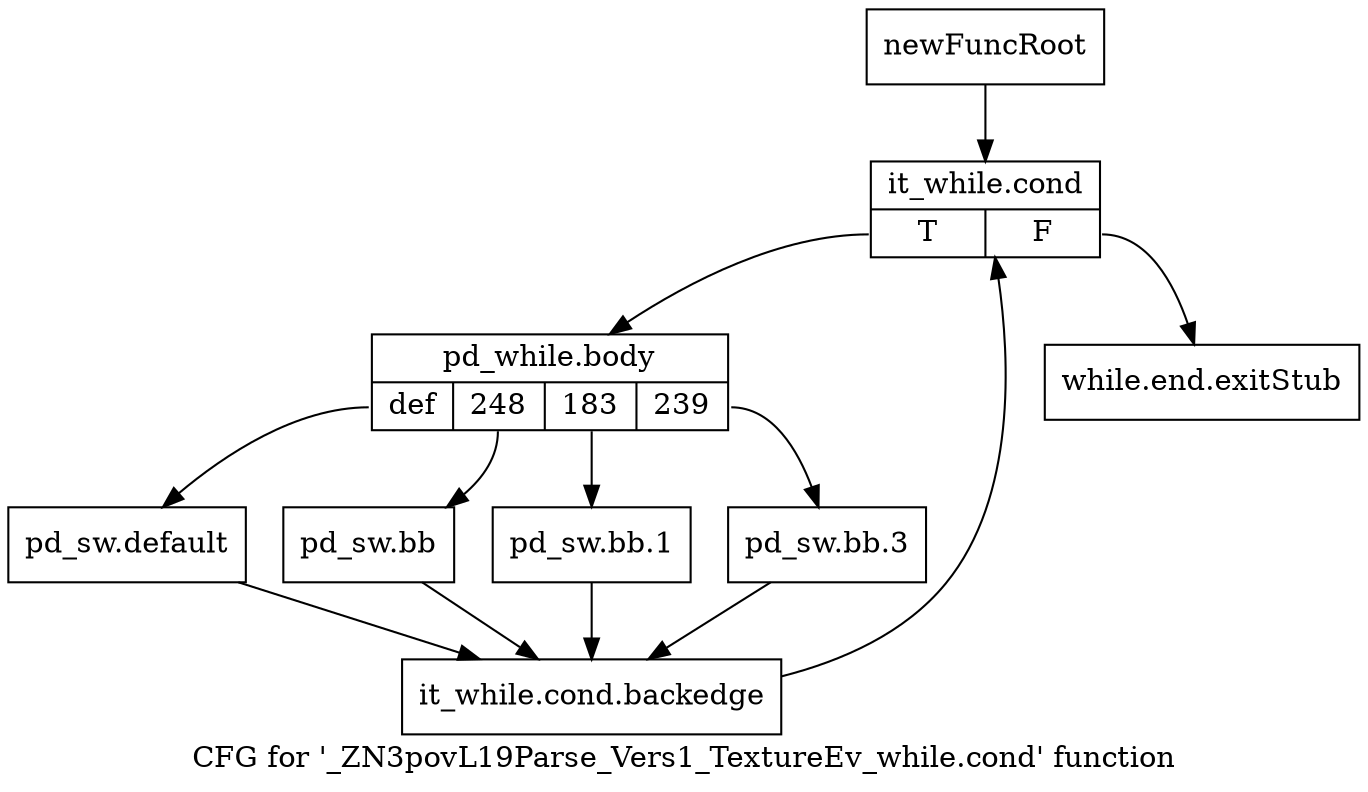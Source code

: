 digraph "CFG for '_ZN3povL19Parse_Vers1_TextureEv_while.cond' function" {
	label="CFG for '_ZN3povL19Parse_Vers1_TextureEv_while.cond' function";

	Node0x295cab0 [shape=record,label="{newFuncRoot}"];
	Node0x295cab0 -> Node0x295cfd0;
	Node0x295cf80 [shape=record,label="{while.end.exitStub}"];
	Node0x295cfd0 [shape=record,label="{it_while.cond|{<s0>T|<s1>F}}"];
	Node0x295cfd0:s0 -> Node0x295d020;
	Node0x295cfd0:s1 -> Node0x295cf80;
	Node0x295d020 [shape=record,label="{pd_while.body|{<s0>def|<s1>248|<s2>183|<s3>239}}"];
	Node0x295d020:s0 -> Node0x295d160;
	Node0x295d020:s1 -> Node0x295d110;
	Node0x295d020:s2 -> Node0x295d0c0;
	Node0x295d020:s3 -> Node0x295d070;
	Node0x295d070 [shape=record,label="{pd_sw.bb.3}"];
	Node0x295d070 -> Node0x295d1b0;
	Node0x295d0c0 [shape=record,label="{pd_sw.bb.1}"];
	Node0x295d0c0 -> Node0x295d1b0;
	Node0x295d110 [shape=record,label="{pd_sw.bb}"];
	Node0x295d110 -> Node0x295d1b0;
	Node0x295d160 [shape=record,label="{pd_sw.default}"];
	Node0x295d160 -> Node0x295d1b0;
	Node0x295d1b0 [shape=record,label="{it_while.cond.backedge}"];
	Node0x295d1b0 -> Node0x295cfd0;
}
